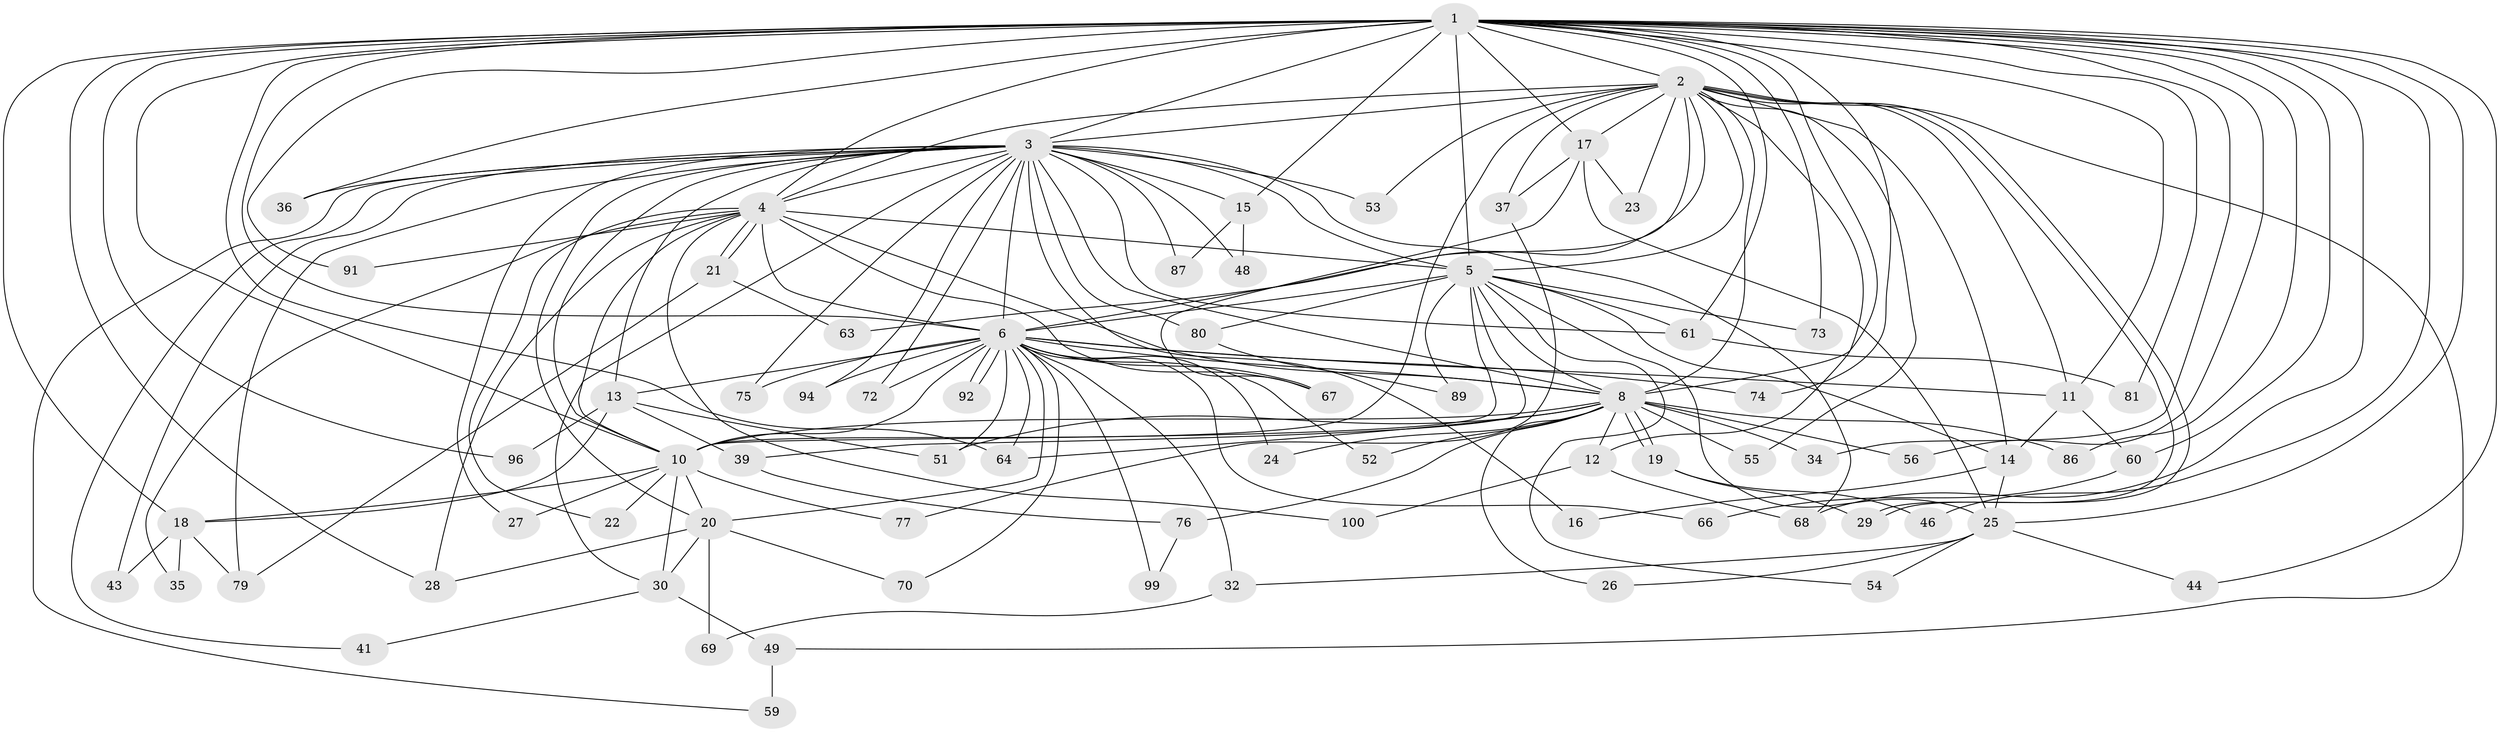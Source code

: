 // original degree distribution, {23: 0.03, 24: 0.01, 19: 0.01, 18: 0.01, 27: 0.01, 17: 0.02, 16: 0.01, 5: 0.04, 4: 0.05, 7: 0.03, 2: 0.58, 6: 0.02, 3: 0.18}
// Generated by graph-tools (version 1.1) at 2025/38/02/21/25 10:38:53]
// undirected, 74 vertices, 175 edges
graph export_dot {
graph [start="1"]
  node [color=gray90,style=filled];
  1 [super="+7"];
  2 [super="+50"];
  3 [super="+9"];
  4 [super="+40"];
  5 [super="+38"];
  6 [super="+85"];
  8 [super="+88"];
  10 [super="+42"];
  11 [super="+33"];
  12;
  13 [super="+82"];
  14 [super="+62"];
  15 [super="+47"];
  16;
  17 [super="+65"];
  18 [super="+31"];
  19;
  20 [super="+58"];
  21;
  22;
  23;
  24;
  25 [super="+45"];
  26;
  27;
  28 [super="+98"];
  29 [super="+97"];
  30 [super="+84"];
  32;
  34;
  35;
  36;
  37;
  39;
  41;
  43;
  44;
  46;
  48;
  49;
  51 [super="+71"];
  52;
  53 [super="+57"];
  54;
  55;
  56;
  59 [super="+95"];
  60;
  61 [super="+93"];
  63;
  64;
  66;
  67 [super="+78"];
  68 [super="+83"];
  69;
  70;
  72;
  73;
  74;
  75;
  76;
  77;
  79 [super="+90"];
  80;
  81;
  86;
  87;
  89;
  91;
  92;
  94;
  96;
  99;
  100;
  1 -- 2 [weight=2];
  1 -- 3 [weight=4];
  1 -- 4 [weight=2];
  1 -- 5 [weight=3];
  1 -- 6 [weight=2];
  1 -- 8 [weight=2];
  1 -- 10 [weight=2];
  1 -- 11;
  1 -- 17;
  1 -- 18;
  1 -- 25;
  1 -- 28;
  1 -- 46;
  1 -- 56;
  1 -- 60;
  1 -- 61;
  1 -- 64;
  1 -- 74;
  1 -- 81;
  1 -- 86;
  1 -- 68;
  1 -- 73;
  1 -- 15;
  1 -- 91;
  1 -- 96;
  1 -- 34;
  1 -- 36;
  1 -- 44;
  2 -- 3 [weight=2];
  2 -- 4;
  2 -- 5;
  2 -- 6;
  2 -- 8 [weight=2];
  2 -- 10;
  2 -- 12;
  2 -- 17 [weight=2];
  2 -- 23;
  2 -- 29;
  2 -- 29;
  2 -- 37;
  2 -- 49;
  2 -- 55;
  2 -- 63;
  2 -- 14;
  2 -- 11;
  2 -- 53;
  3 -- 4 [weight=2];
  3 -- 5 [weight=2];
  3 -- 6 [weight=2];
  3 -- 8 [weight=2];
  3 -- 10 [weight=2];
  3 -- 13 [weight=2];
  3 -- 15 [weight=2];
  3 -- 20;
  3 -- 27;
  3 -- 30;
  3 -- 36;
  3 -- 41;
  3 -- 53 [weight=2];
  3 -- 61;
  3 -- 72;
  3 -- 75;
  3 -- 79;
  3 -- 80;
  3 -- 43;
  3 -- 16;
  3 -- 48;
  3 -- 87;
  3 -- 59;
  3 -- 94;
  3 -- 68;
  4 -- 5;
  4 -- 6;
  4 -- 8;
  4 -- 10;
  4 -- 21;
  4 -- 21;
  4 -- 22;
  4 -- 28;
  4 -- 35;
  4 -- 67;
  4 -- 91;
  4 -- 100;
  5 -- 6;
  5 -- 8;
  5 -- 10 [weight=2];
  5 -- 14;
  5 -- 25;
  5 -- 54;
  5 -- 73;
  5 -- 80;
  5 -- 89;
  5 -- 39;
  5 -- 61;
  6 -- 8;
  6 -- 10;
  6 -- 11;
  6 -- 13;
  6 -- 20;
  6 -- 24;
  6 -- 32;
  6 -- 51;
  6 -- 52;
  6 -- 66;
  6 -- 67;
  6 -- 70;
  6 -- 72;
  6 -- 74;
  6 -- 75;
  6 -- 92;
  6 -- 92;
  6 -- 94;
  6 -- 99;
  6 -- 64;
  8 -- 10;
  8 -- 12;
  8 -- 19;
  8 -- 19;
  8 -- 24;
  8 -- 26;
  8 -- 34;
  8 -- 51;
  8 -- 52;
  8 -- 55;
  8 -- 56;
  8 -- 64;
  8 -- 76;
  8 -- 86;
  10 -- 22;
  10 -- 27;
  10 -- 30;
  10 -- 77;
  10 -- 20;
  10 -- 18;
  11 -- 14;
  11 -- 60;
  12 -- 68;
  12 -- 100;
  13 -- 18;
  13 -- 39;
  13 -- 96;
  13 -- 51;
  14 -- 16;
  14 -- 25;
  15 -- 48;
  15 -- 87;
  17 -- 23;
  17 -- 37;
  17 -- 25;
  17 -- 67;
  18 -- 35;
  18 -- 43;
  18 -- 79;
  19 -- 46;
  19 -- 29;
  20 -- 69;
  20 -- 70;
  20 -- 30;
  20 -- 28;
  21 -- 63;
  21 -- 79;
  25 -- 26;
  25 -- 32;
  25 -- 44;
  25 -- 54;
  30 -- 41;
  30 -- 49;
  32 -- 69;
  37 -- 77;
  39 -- 76;
  49 -- 59 [weight=2];
  60 -- 66;
  61 -- 81;
  76 -- 99;
  80 -- 89;
}
